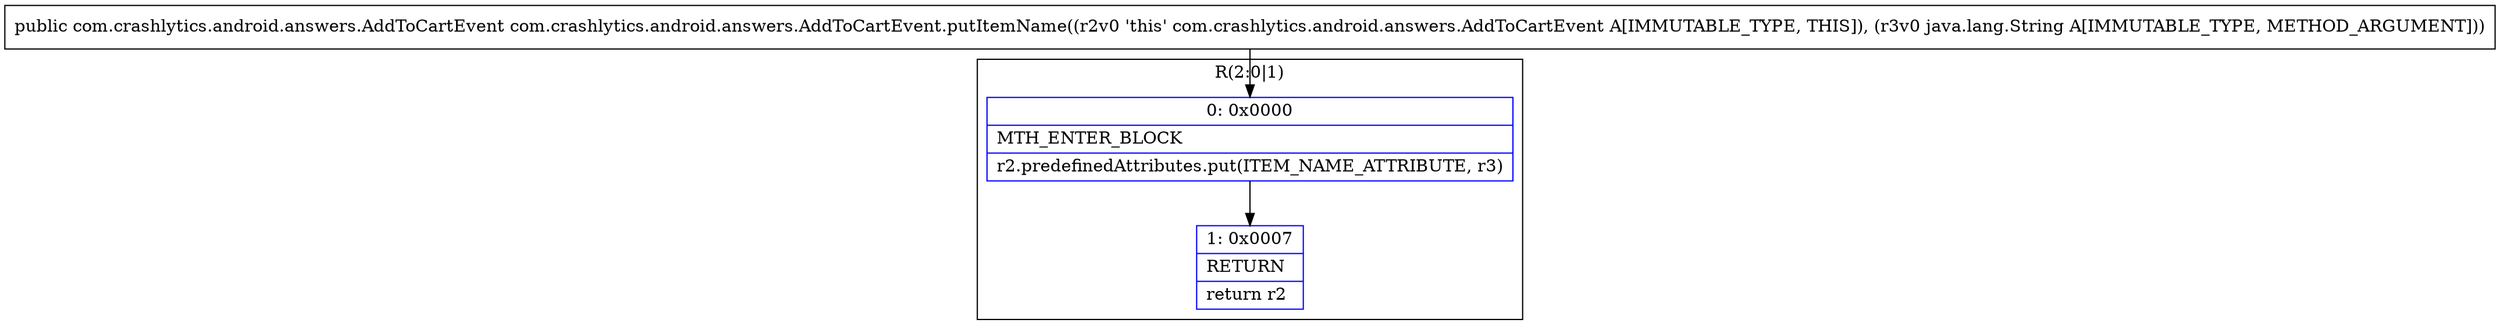 digraph "CFG forcom.crashlytics.android.answers.AddToCartEvent.putItemName(Ljava\/lang\/String;)Lcom\/crashlytics\/android\/answers\/AddToCartEvent;" {
subgraph cluster_Region_757859818 {
label = "R(2:0|1)";
node [shape=record,color=blue];
Node_0 [shape=record,label="{0\:\ 0x0000|MTH_ENTER_BLOCK\l|r2.predefinedAttributes.put(ITEM_NAME_ATTRIBUTE, r3)\l}"];
Node_1 [shape=record,label="{1\:\ 0x0007|RETURN\l|return r2\l}"];
}
MethodNode[shape=record,label="{public com.crashlytics.android.answers.AddToCartEvent com.crashlytics.android.answers.AddToCartEvent.putItemName((r2v0 'this' com.crashlytics.android.answers.AddToCartEvent A[IMMUTABLE_TYPE, THIS]), (r3v0 java.lang.String A[IMMUTABLE_TYPE, METHOD_ARGUMENT])) }"];
MethodNode -> Node_0;
Node_0 -> Node_1;
}

